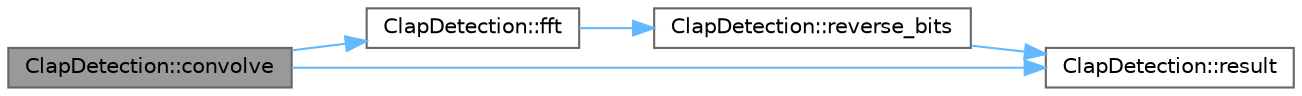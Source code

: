 digraph "ClapDetection::convolve"
{
 // LATEX_PDF_SIZE
  bgcolor="transparent";
  edge [fontname=Helvetica,fontsize=10,labelfontname=Helvetica,labelfontsize=10];
  node [fontname=Helvetica,fontsize=10,shape=box,height=0.2,width=0.4];
  rankdir="LR";
  Node1 [label="ClapDetection::convolve",height=0.2,width=0.4,color="gray40", fillcolor="grey60", style="filled", fontcolor="black",tooltip=" "];
  Node1 -> Node2 [color="steelblue1",style="solid"];
  Node2 [label="ClapDetection::fft",height=0.2,width=0.4,color="grey40", fillcolor="white", style="filled",URL="$class_clap_detection.html#a457a526ff1d5c5d9cef68b62f4f6a0aa",tooltip=" "];
  Node2 -> Node3 [color="steelblue1",style="solid"];
  Node3 [label="ClapDetection::reverse_bits",height=0.2,width=0.4,color="grey40", fillcolor="white", style="filled",URL="$class_clap_detection.html#ae3b186d18ddec06fc0d88821fe78dccc",tooltip=" "];
  Node3 -> Node4 [color="steelblue1",style="solid"];
  Node4 [label="ClapDetection::result",height=0.2,width=0.4,color="grey40", fillcolor="white", style="filled",URL="$class_clap_detection.html#a3d70aed7d269a7aa9fdd099a7b2334da",tooltip=" "];
  Node1 -> Node4 [color="steelblue1",style="solid"];
}
